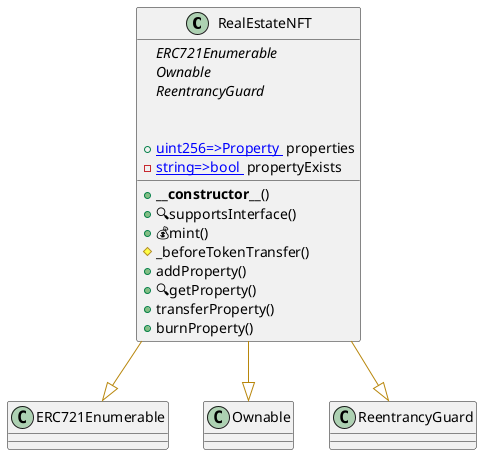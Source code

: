 @startuml
' -- generated by: https://marketplace.visualstudio.com/items?itemName=tintinweb.solidity-visual-auditor
'
' -- for auto-render install: https://marketplace.visualstudio.com/items?itemName=jebbs.plantuml
' -- options --



' -- classes --


class RealEstateNFT {
    ' -- inheritance --
	{abstract}ERC721Enumerable
	{abstract}Ownable
	{abstract}ReentrancyGuard

    ' -- usingFor --

    ' -- vars --
	+[[mapping uint256=>Property ]] properties
	-[[mapping string=>bool ]] propertyExists

    ' -- methods --
	+**__constructor__**()
	+🔍supportsInterface()
	+💰mint()
	#_beforeTokenTransfer()
	+addProperty()
	+🔍getProperty()
	+transferProperty()
	+burnProperty()

}
' -- inheritance / usingFor --
RealEstateNFT --[#DarkGoldenRod]|> ERC721Enumerable
RealEstateNFT --[#DarkGoldenRod]|> Ownable
RealEstateNFT --[#DarkGoldenRod]|> ReentrancyGuard

@enduml